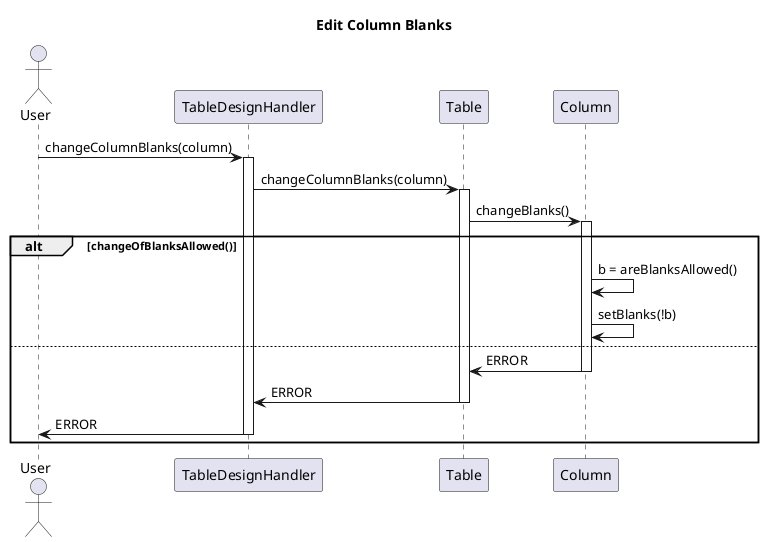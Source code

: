 @startuml
title Edit Column Blanks
Actor User


User -> TableDesignHandler: changeColumnBlanks(column)
activate TableDesignHandler
TableDesignHandler -> Table: changeColumnBlanks(column)
activate Table
Table -> Column: changeBlanks()
activate Column
alt changeOfBlanksAllowed()
    Column -> Column: b = areBlanksAllowed()
    Column -> Column: setBlanks(!b)
else
    Column -> Table: ERROR
    deactivate Column
    Table -> TableDesignHandler: ERROR
    deactivate Table
    TableDesignHandler -> User: ERROR
    deactivate TableDesignHandler
end



@enduml